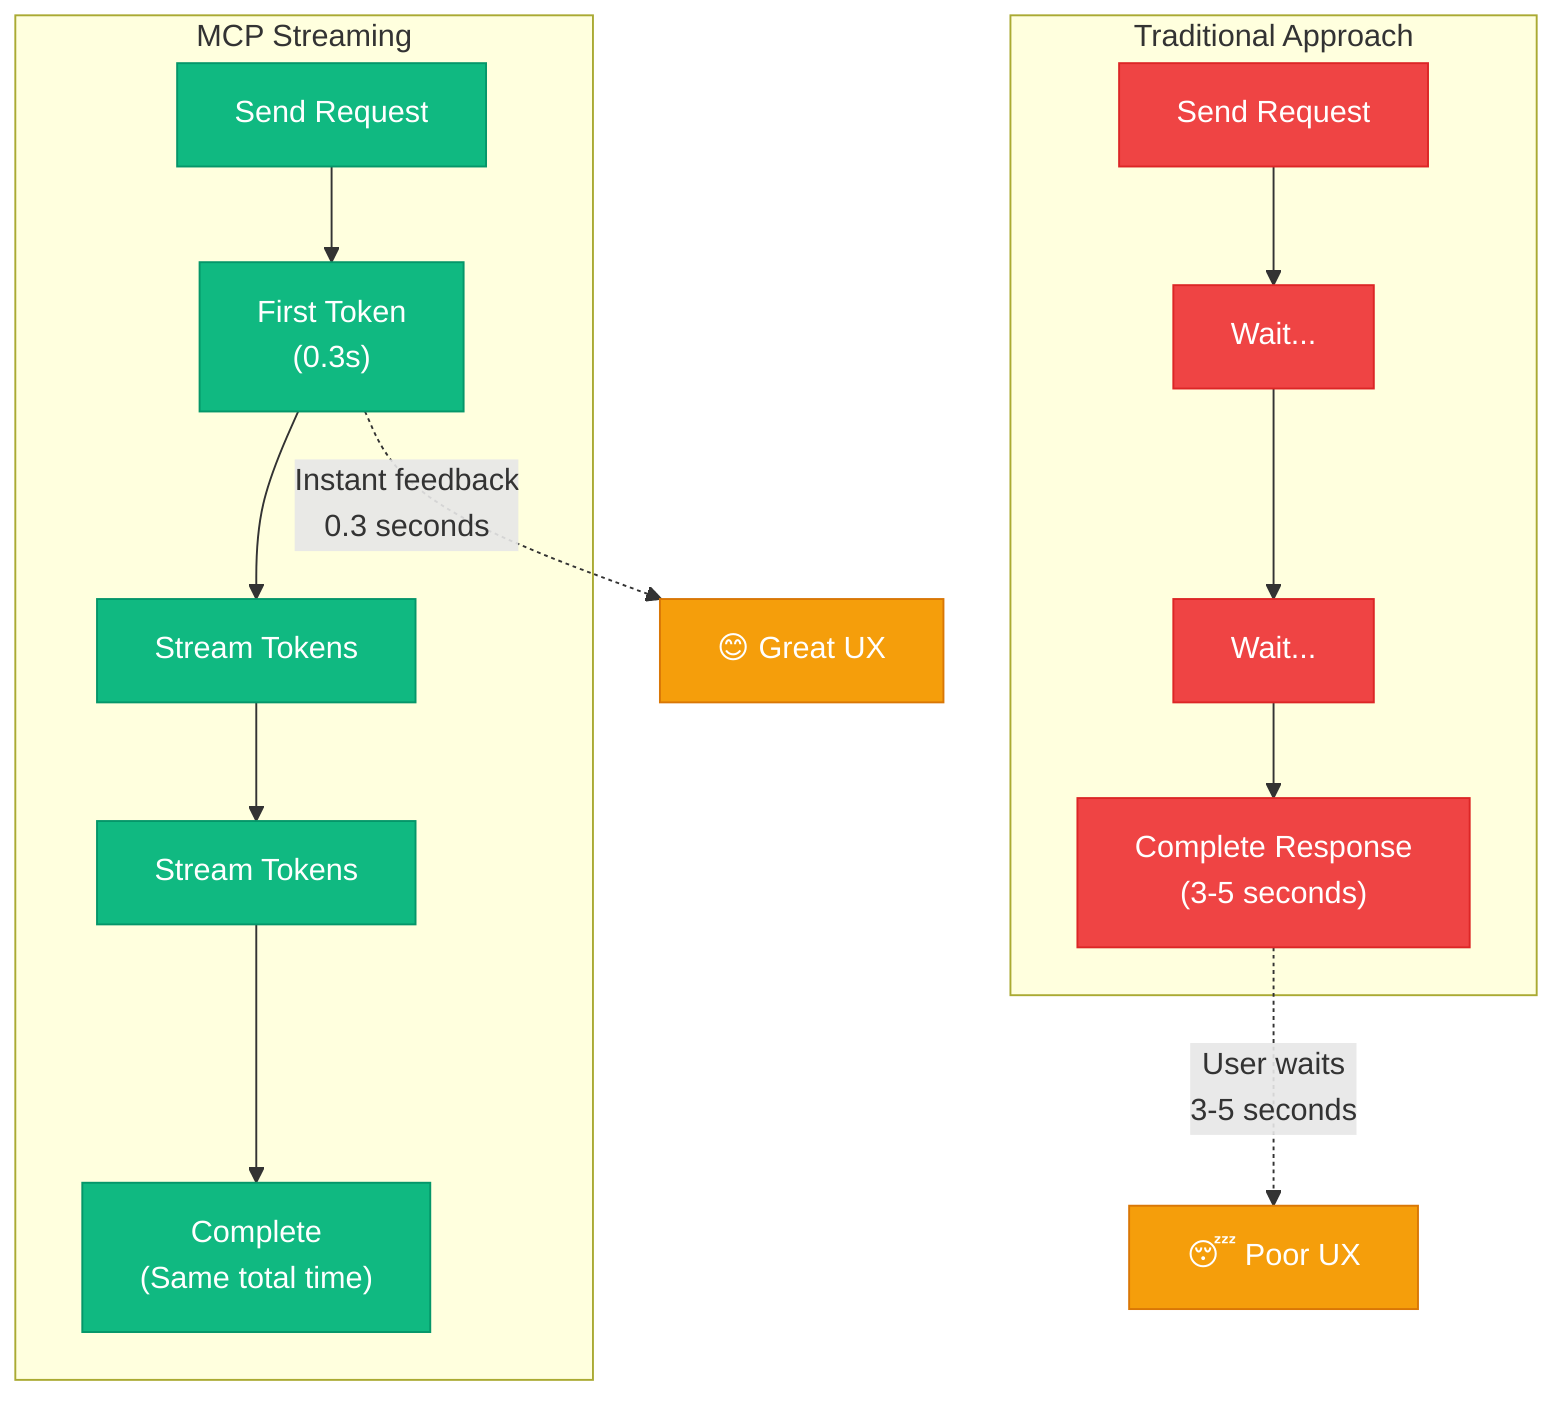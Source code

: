flowchart TB
    subgraph "Traditional Approach"
        T1["Send Request"] --> T2["Wait..."]
        T2 --> T3["Wait..."]
        T3 --> T4["Complete Response<br/>(3-5 seconds)"]
    end
    
    subgraph "MCP Streaming"
        S1["Send Request"] --> S2["First Token<br/>(0.3s)"]
        S2 --> S3["Stream Tokens"]
        S3 --> S4["Stream Tokens"]
        S4 --> S5["Complete<br/>(Same total time)"]
    end
    
    T4 -.->|"User waits<br/>3-5 seconds"| UX1["😴 Poor UX"]
    S2 -.->|"Instant feedback<br/>0.3 seconds"| UX2["😊 Great UX"]
    
    %% Styling
    classDef waiting fill:#ef4444,stroke:#dc2626,color:#fff
    classDef streaming fill:#10b981,stroke:#059669,color:#fff
    classDef ux fill:#f59e0b,stroke:#d97706,color:#fff
    
    class T1,T2,T3,T4 waiting
    class S1,S2,S3,S4,S5 streaming
    class UX1,UX2 ux